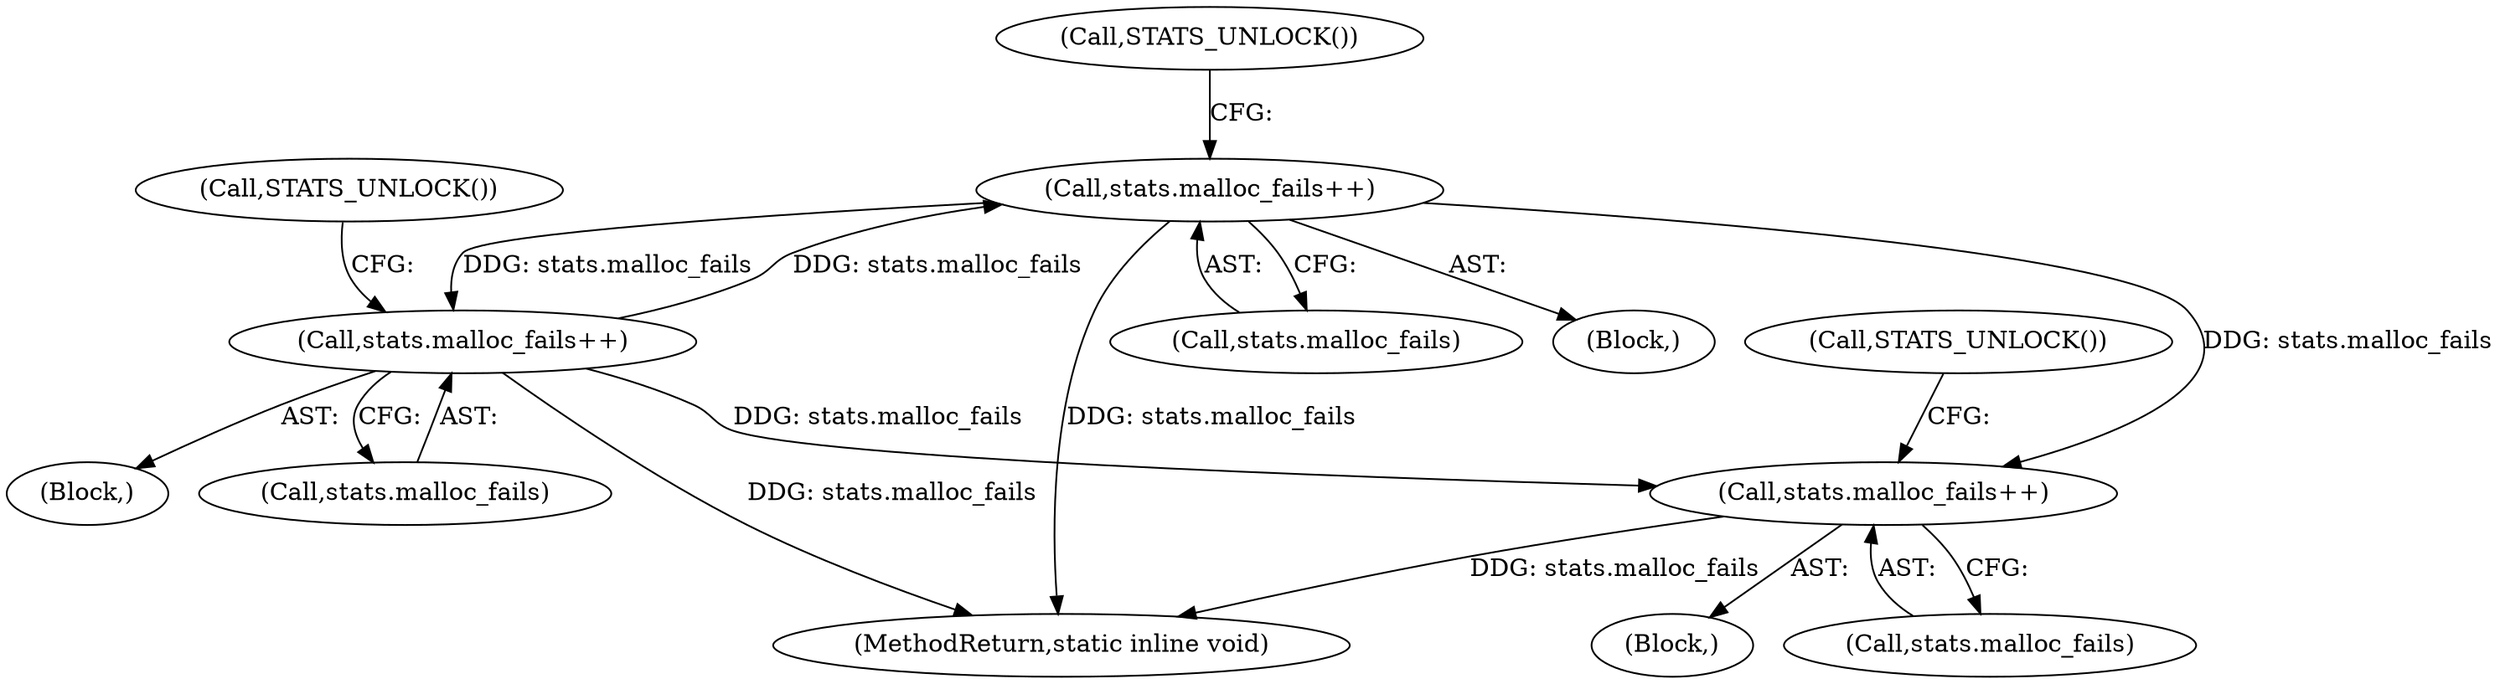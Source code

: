 digraph "0_memcached_a8c4a82787b8b6c256d61bd5c42fb7f92d1bae00@API" {
"1000320" [label="(Call,stats.malloc_fails++)"];
"1000298" [label="(Call,stats.malloc_fails++)"];
"1000230" [label="(Call,stats.malloc_fails++)"];
"1000228" [label="(Block,)"];
"1000299" [label="(Call,stats.malloc_fails)"];
"1000231" [label="(Call,stats.malloc_fails)"];
"1000756" [label="(MethodReturn,static inline void)"];
"1000324" [label="(Call,STATS_UNLOCK())"];
"1000298" [label="(Call,stats.malloc_fails++)"];
"1000318" [label="(Block,)"];
"1000234" [label="(Call,STATS_UNLOCK())"];
"1000296" [label="(Block,)"];
"1000320" [label="(Call,stats.malloc_fails++)"];
"1000321" [label="(Call,stats.malloc_fails)"];
"1000230" [label="(Call,stats.malloc_fails++)"];
"1000302" [label="(Call,STATS_UNLOCK())"];
"1000320" -> "1000318"  [label="AST: "];
"1000320" -> "1000321"  [label="CFG: "];
"1000321" -> "1000320"  [label="AST: "];
"1000324" -> "1000320"  [label="CFG: "];
"1000320" -> "1000756"  [label="DDG: stats.malloc_fails"];
"1000298" -> "1000320"  [label="DDG: stats.malloc_fails"];
"1000230" -> "1000320"  [label="DDG: stats.malloc_fails"];
"1000298" -> "1000296"  [label="AST: "];
"1000298" -> "1000299"  [label="CFG: "];
"1000299" -> "1000298"  [label="AST: "];
"1000302" -> "1000298"  [label="CFG: "];
"1000298" -> "1000756"  [label="DDG: stats.malloc_fails"];
"1000298" -> "1000230"  [label="DDG: stats.malloc_fails"];
"1000230" -> "1000298"  [label="DDG: stats.malloc_fails"];
"1000230" -> "1000228"  [label="AST: "];
"1000230" -> "1000231"  [label="CFG: "];
"1000231" -> "1000230"  [label="AST: "];
"1000234" -> "1000230"  [label="CFG: "];
"1000230" -> "1000756"  [label="DDG: stats.malloc_fails"];
}
